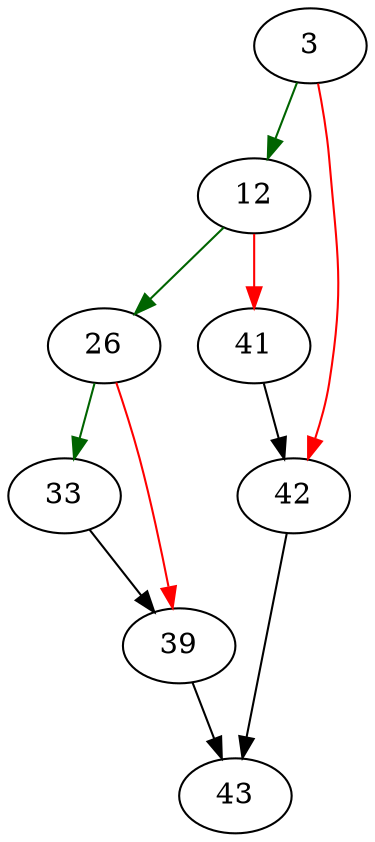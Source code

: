 strict digraph "sqlite3VdbeGetBoundValue" {
	// Node definitions.
	3 [entry=true];
	12;
	42;
	26;
	41;
	33;
	39;
	43;

	// Edge definitions.
	3 -> 12 [
		color=darkgreen
		cond=true
	];
	3 -> 42 [
		color=red
		cond=false
	];
	12 -> 26 [
		color=darkgreen
		cond=true
	];
	12 -> 41 [
		color=red
		cond=false
	];
	42 -> 43;
	26 -> 33 [
		color=darkgreen
		cond=true
	];
	26 -> 39 [
		color=red
		cond=false
	];
	41 -> 42;
	33 -> 39;
	39 -> 43;
}